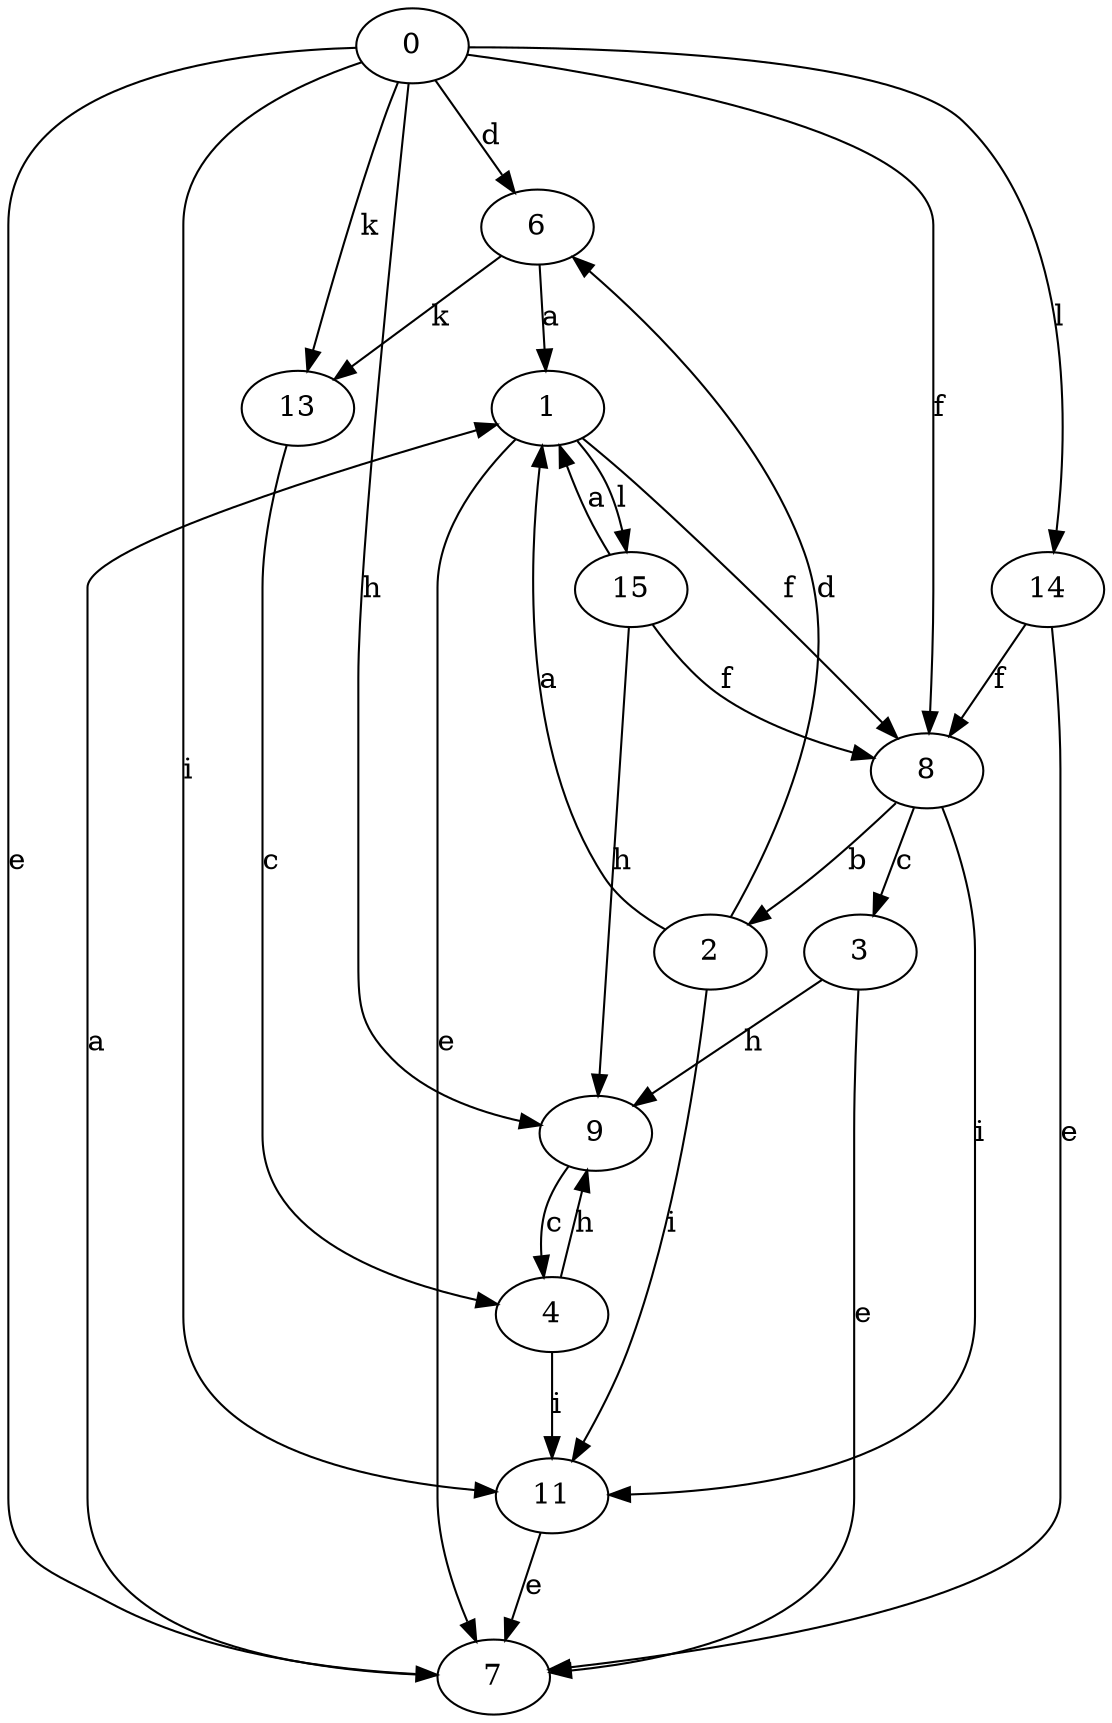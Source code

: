 strict digraph  {
0;
1;
2;
3;
4;
6;
7;
8;
9;
11;
13;
14;
15;
0 -> 6  [label=d];
0 -> 7  [label=e];
0 -> 8  [label=f];
0 -> 9  [label=h];
0 -> 11  [label=i];
0 -> 13  [label=k];
0 -> 14  [label=l];
1 -> 7  [label=e];
1 -> 8  [label=f];
1 -> 15  [label=l];
2 -> 1  [label=a];
2 -> 6  [label=d];
2 -> 11  [label=i];
3 -> 7  [label=e];
3 -> 9  [label=h];
4 -> 9  [label=h];
4 -> 11  [label=i];
6 -> 1  [label=a];
6 -> 13  [label=k];
7 -> 1  [label=a];
8 -> 2  [label=b];
8 -> 3  [label=c];
8 -> 11  [label=i];
9 -> 4  [label=c];
11 -> 7  [label=e];
13 -> 4  [label=c];
14 -> 7  [label=e];
14 -> 8  [label=f];
15 -> 1  [label=a];
15 -> 8  [label=f];
15 -> 9  [label=h];
}
